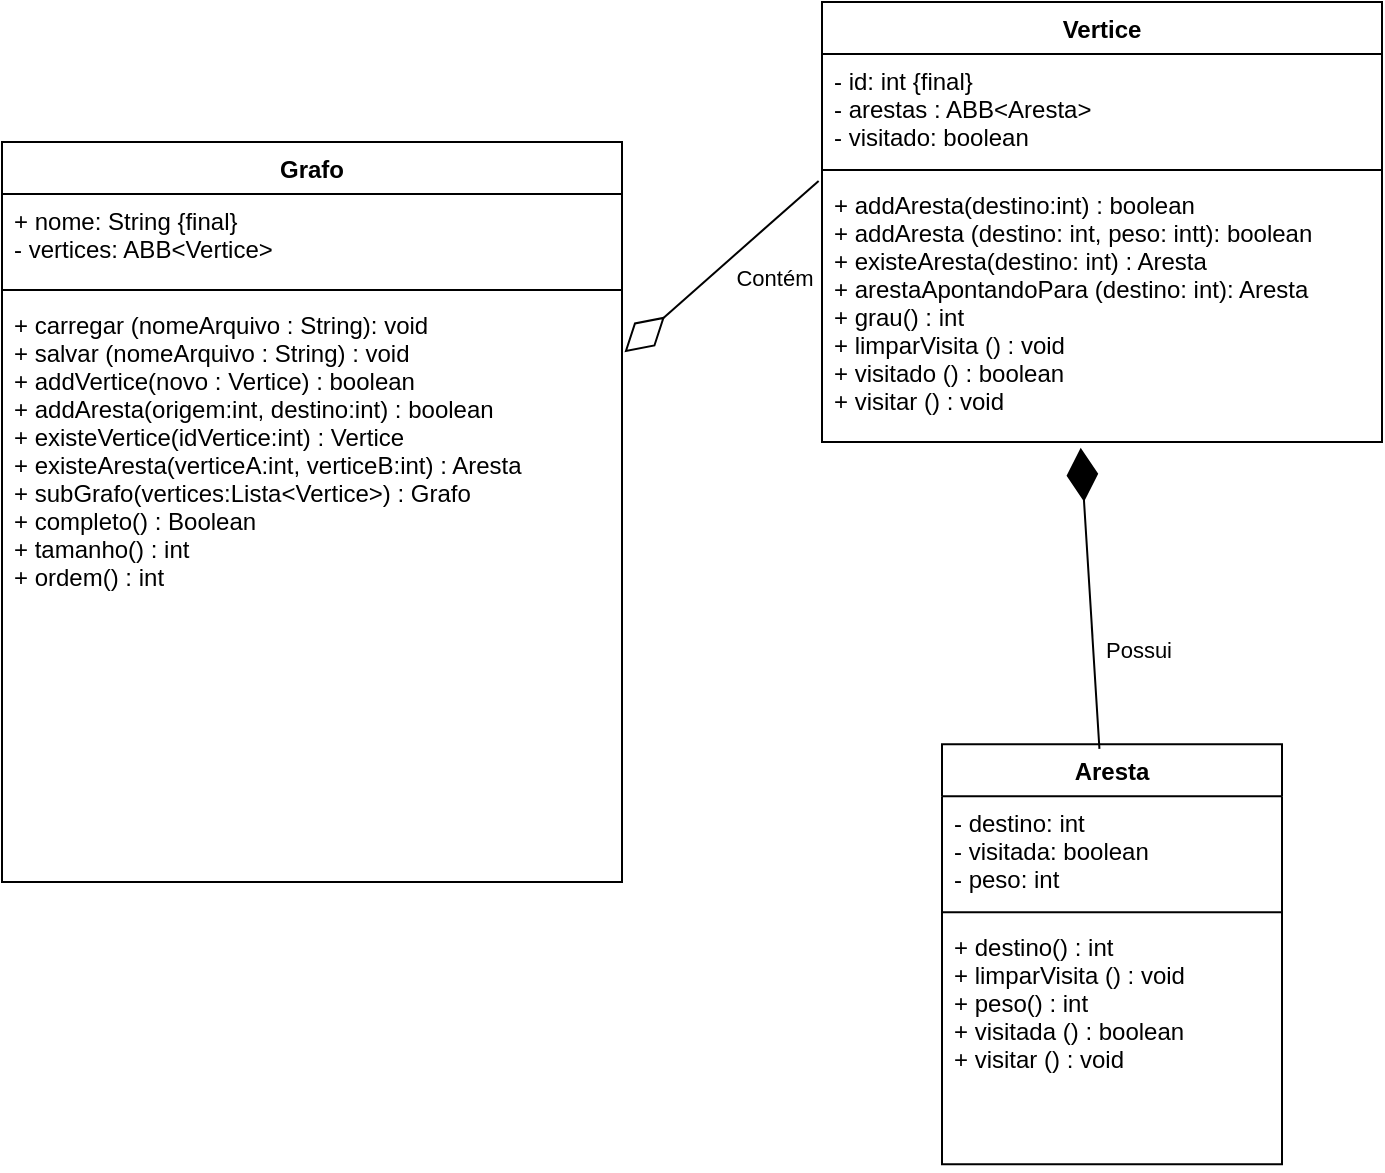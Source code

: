 <mxfile>
    <diagram id="C5RBs43oDa-KdzZeNtuy" name="Page-1">
        <mxGraphModel dx="589" dy="745" grid="1" gridSize="10" guides="1" tooltips="1" connect="1" arrows="1" fold="1" page="1" pageScale="1" pageWidth="827" pageHeight="1169" math="0" shadow="0">
            <root>
                <mxCell id="WIyWlLk6GJQsqaUBKTNV-0"/>
                <mxCell id="WIyWlLk6GJQsqaUBKTNV-1" parent="WIyWlLk6GJQsqaUBKTNV-0"/>
                <mxCell id="Fri2QK8UvAn3s0wxWQ6a-9" value="" style="endArrow=diamondThin;endFill=0;endSize=24;html=1;rounded=0;exitX=-0.006;exitY=0.011;exitDx=0;exitDy=0;entryX=1.004;entryY=0.093;entryDx=0;entryDy=0;entryPerimeter=0;exitPerimeter=0;" parent="WIyWlLk6GJQsqaUBKTNV-1" source="Fri2QK8UvAn3s0wxWQ6a-27" target="Fri2QK8UvAn3s0wxWQ6a-18" edge="1">
                    <mxGeometry width="160" relative="1" as="geometry">
                        <mxPoint x="560" y="120" as="sourcePoint"/>
                        <mxPoint x="380.0" y="131.96" as="targetPoint"/>
                    </mxGeometry>
                </mxCell>
                <mxCell id="Fri2QK8UvAn3s0wxWQ6a-10" value="Contém" style="edgeLabel;html=1;align=center;verticalAlign=middle;resizable=0;points=[];" parent="Fri2QK8UvAn3s0wxWQ6a-9" vertex="1" connectable="0">
                    <mxGeometry x="-0.206" y="2" relative="1" as="geometry">
                        <mxPoint x="15" y="13" as="offset"/>
                    </mxGeometry>
                </mxCell>
                <mxCell id="Fri2QK8UvAn3s0wxWQ6a-15" value="Grafo" style="swimlane;fontStyle=1;align=center;verticalAlign=top;childLayout=stackLayout;horizontal=1;startSize=26;horizontalStack=0;resizeParent=1;resizeParentMax=0;resizeLast=0;collapsible=1;marginBottom=0;" parent="WIyWlLk6GJQsqaUBKTNV-1" vertex="1">
                    <mxGeometry x="40" y="120" width="310" height="370" as="geometry"/>
                </mxCell>
                <mxCell id="Fri2QK8UvAn3s0wxWQ6a-16" value="+ nome: String {final}&#10;- vertices: ABB&lt;Vertice&gt;" style="text;strokeColor=none;fillColor=none;align=left;verticalAlign=top;spacingLeft=4;spacingRight=4;overflow=hidden;rotatable=0;points=[[0,0.5],[1,0.5]];portConstraint=eastwest;" parent="Fri2QK8UvAn3s0wxWQ6a-15" vertex="1">
                    <mxGeometry y="26" width="310" height="44" as="geometry"/>
                </mxCell>
                <mxCell id="Fri2QK8UvAn3s0wxWQ6a-17" value="" style="line;strokeWidth=1;fillColor=none;align=left;verticalAlign=middle;spacingTop=-1;spacingLeft=3;spacingRight=3;rotatable=0;labelPosition=right;points=[];portConstraint=eastwest;strokeColor=inherit;" parent="Fri2QK8UvAn3s0wxWQ6a-15" vertex="1">
                    <mxGeometry y="70" width="310" height="8" as="geometry"/>
                </mxCell>
                <mxCell id="Fri2QK8UvAn3s0wxWQ6a-18" value="+ carregar (nomeArquivo : String): void&#10;+ salvar (nomeArquivo : String) : void&#10;+ addVertice(novo : Vertice) : boolean&#10;+ addAresta(origem:int, destino:int) : boolean&#10;+ existeVertice(idVertice:int) : Vertice&#10;+ existeAresta(verticeA:int, verticeB:int) : Aresta&#10;+ subGrafo(vertices:Lista&lt;Vertice&gt;) : Grafo&#10;+ completo() : Boolean&#10;+ tamanho() : int&#10;+ ordem() : int&#10;" style="text;strokeColor=none;fillColor=none;align=left;verticalAlign=top;spacingLeft=4;spacingRight=4;overflow=hidden;rotatable=0;points=[[0,0.5],[1,0.5]];portConstraint=eastwest;" parent="Fri2QK8UvAn3s0wxWQ6a-15" vertex="1">
                    <mxGeometry y="78" width="310" height="292" as="geometry"/>
                </mxCell>
                <mxCell id="Fri2QK8UvAn3s0wxWQ6a-20" value="Aresta" style="swimlane;fontStyle=1;align=center;verticalAlign=top;childLayout=stackLayout;horizontal=1;startSize=26;horizontalStack=0;resizeParent=1;resizeParentMax=0;resizeLast=0;collapsible=1;marginBottom=0;" parent="WIyWlLk6GJQsqaUBKTNV-1" vertex="1">
                    <mxGeometry x="510" y="421.12" width="170" height="210" as="geometry"/>
                </mxCell>
                <mxCell id="Fri2QK8UvAn3s0wxWQ6a-21" value="- destino: int&#10;- visitada: boolean&#10;- peso: int" style="text;strokeColor=none;fillColor=none;align=left;verticalAlign=top;spacingLeft=4;spacingRight=4;overflow=hidden;rotatable=0;points=[[0,0.5],[1,0.5]];portConstraint=eastwest;" parent="Fri2QK8UvAn3s0wxWQ6a-20" vertex="1">
                    <mxGeometry y="26" width="170" height="54" as="geometry"/>
                </mxCell>
                <mxCell id="Fri2QK8UvAn3s0wxWQ6a-22" value="" style="line;strokeWidth=1;fillColor=none;align=left;verticalAlign=middle;spacingTop=-1;spacingLeft=3;spacingRight=3;rotatable=0;labelPosition=right;points=[];portConstraint=eastwest;strokeColor=inherit;" parent="Fri2QK8UvAn3s0wxWQ6a-20" vertex="1">
                    <mxGeometry y="80" width="170" height="8" as="geometry"/>
                </mxCell>
                <mxCell id="Fri2QK8UvAn3s0wxWQ6a-23" value="+ destino() : int&#10;+ limparVisita () : void&#10;+ peso() : int&#10;+ visitada () : boolean&#10;+ visitar () : void&#10;&#10;" style="text;strokeColor=none;fillColor=none;align=left;verticalAlign=top;spacingLeft=4;spacingRight=4;overflow=hidden;rotatable=0;points=[[0,0.5],[1,0.5]];portConstraint=eastwest;" parent="Fri2QK8UvAn3s0wxWQ6a-20" vertex="1">
                    <mxGeometry y="88" width="170" height="122" as="geometry"/>
                </mxCell>
                <mxCell id="Fri2QK8UvAn3s0wxWQ6a-24" value="Vertice" style="swimlane;fontStyle=1;align=center;verticalAlign=top;childLayout=stackLayout;horizontal=1;startSize=26;horizontalStack=0;resizeParent=1;resizeParentMax=0;resizeLast=0;collapsible=1;marginBottom=0;" parent="WIyWlLk6GJQsqaUBKTNV-1" vertex="1">
                    <mxGeometry x="450" y="50" width="280" height="220" as="geometry"/>
                </mxCell>
                <mxCell id="Fri2QK8UvAn3s0wxWQ6a-25" value="- id: int {final}&#10;- arestas : ABB&lt;Aresta&gt;&#10;- visitado: boolean" style="text;strokeColor=none;fillColor=none;align=left;verticalAlign=top;spacingLeft=4;spacingRight=4;overflow=hidden;rotatable=0;points=[[0,0.5],[1,0.5]];portConstraint=eastwest;" parent="Fri2QK8UvAn3s0wxWQ6a-24" vertex="1">
                    <mxGeometry y="26" width="280" height="54" as="geometry"/>
                </mxCell>
                <mxCell id="Fri2QK8UvAn3s0wxWQ6a-26" value="" style="line;strokeWidth=1;fillColor=none;align=left;verticalAlign=middle;spacingTop=-1;spacingLeft=3;spacingRight=3;rotatable=0;labelPosition=right;points=[];portConstraint=eastwest;strokeColor=inherit;" parent="Fri2QK8UvAn3s0wxWQ6a-24" vertex="1">
                    <mxGeometry y="80" width="280" height="8" as="geometry"/>
                </mxCell>
                <mxCell id="Fri2QK8UvAn3s0wxWQ6a-27" value="+ addAresta(destino:int) : boolean&#10;+ addAresta (destino: int, peso: intt): boolean&#10;+ existeAresta(destino: int) : Aresta&#10;+ arestaApontandoPara (destino: int): Aresta&#10;+ grau() : int&#10;+ limparVisita () : void&#10;+ visitado () : boolean&#10;+ visitar () : void" style="text;strokeColor=none;fillColor=none;align=left;verticalAlign=top;spacingLeft=4;spacingRight=4;overflow=hidden;rotatable=0;points=[[0,0.5],[1,0.5]];portConstraint=eastwest;" parent="Fri2QK8UvAn3s0wxWQ6a-24" vertex="1">
                    <mxGeometry y="88" width="280" height="132" as="geometry"/>
                </mxCell>
                <mxCell id="Fri2QK8UvAn3s0wxWQ6a-29" value="" style="endArrow=diamondThin;endFill=1;endSize=24;html=1;rounded=0;entryX=0.462;entryY=1.022;entryDx=0;entryDy=0;entryPerimeter=0;exitX=0.463;exitY=0.011;exitDx=0;exitDy=0;exitPerimeter=0;" parent="WIyWlLk6GJQsqaUBKTNV-1" source="Fri2QK8UvAn3s0wxWQ6a-20" target="Fri2QK8UvAn3s0wxWQ6a-27" edge="1">
                    <mxGeometry width="160" relative="1" as="geometry">
                        <mxPoint x="290" y="420" as="sourcePoint"/>
                        <mxPoint x="450" y="420" as="targetPoint"/>
                    </mxGeometry>
                </mxCell>
                <mxCell id="Fri2QK8UvAn3s0wxWQ6a-30" value="Possui" style="edgeLabel;html=1;align=center;verticalAlign=middle;resizable=0;points=[];" parent="Fri2QK8UvAn3s0wxWQ6a-29" vertex="1" connectable="0">
                    <mxGeometry x="-0.309" y="-3" relative="1" as="geometry">
                        <mxPoint x="19" y="2" as="offset"/>
                    </mxGeometry>
                </mxCell>
            </root>
        </mxGraphModel>
    </diagram>
</mxfile>